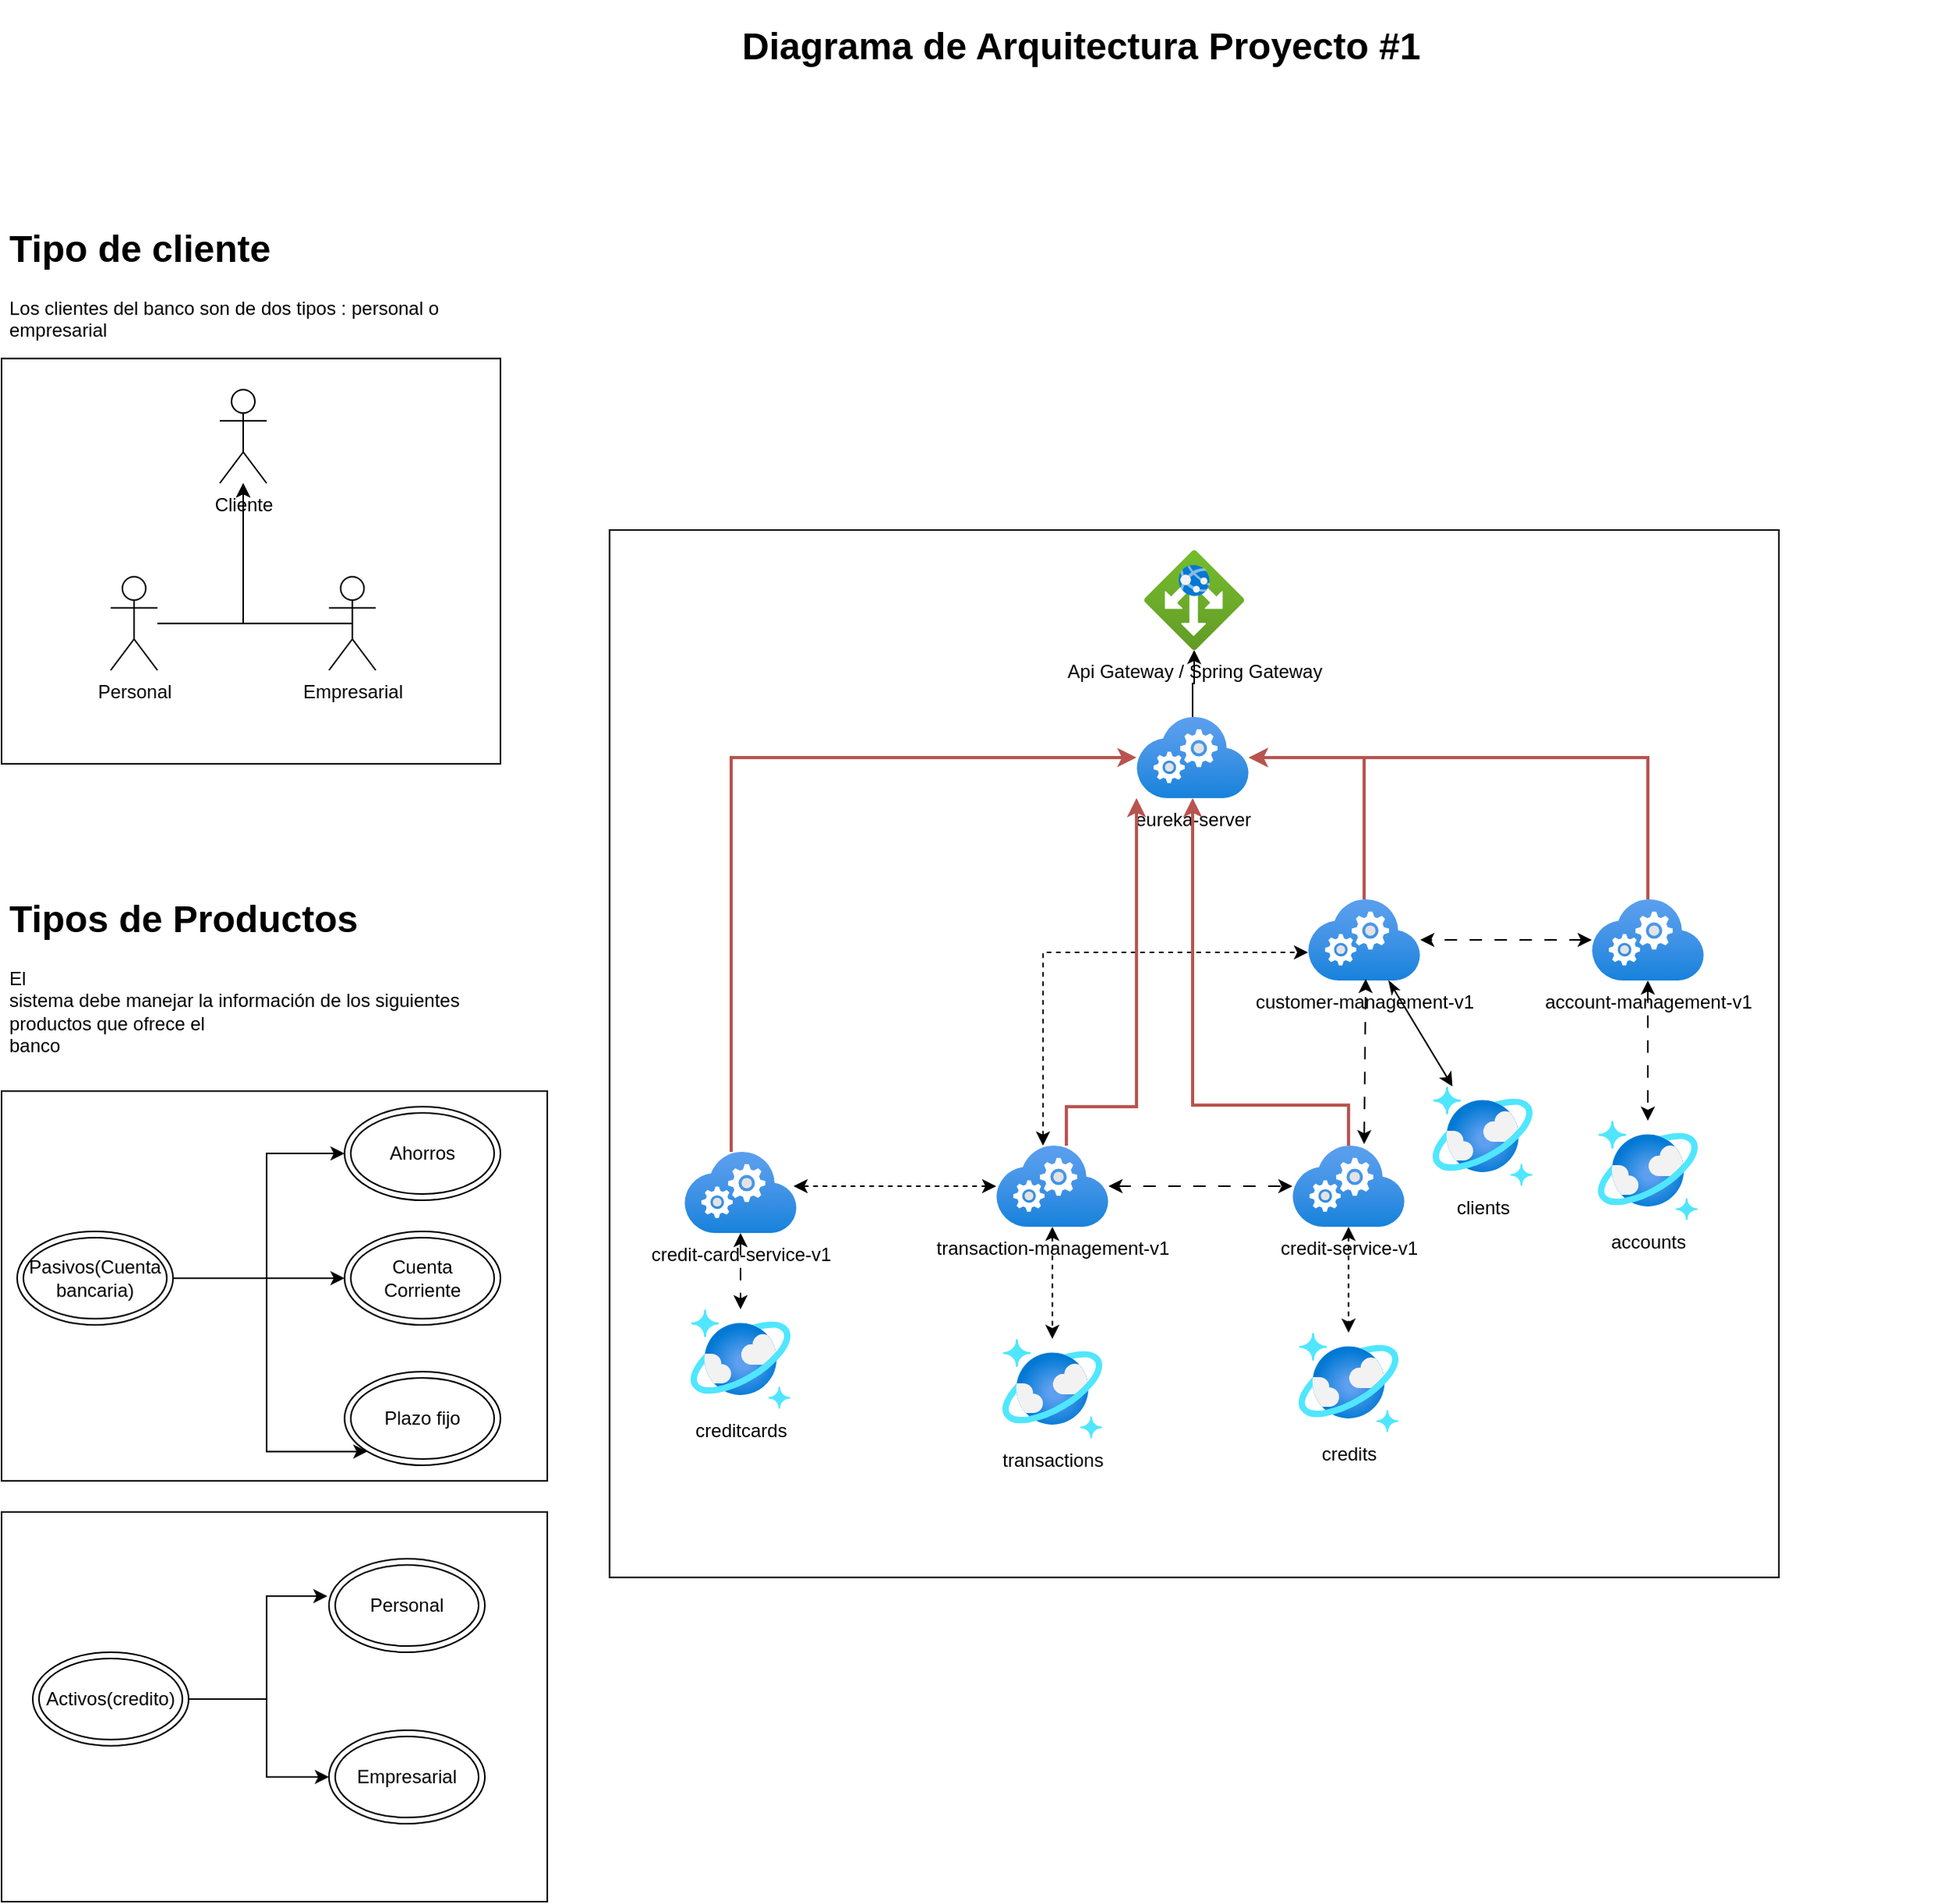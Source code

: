 <mxfile version="22.0.4" type="device">
  <diagram name="Página-1" id="-X11c9aHxKl_7VHZbHps">
    <mxGraphModel dx="2481" dy="1093" grid="1" gridSize="10" guides="1" tooltips="1" connect="1" arrows="1" fold="1" page="1" pageScale="1" pageWidth="827" pageHeight="1169" math="0" shadow="0">
      <root>
        <mxCell id="0" />
        <mxCell id="1" parent="0" />
        <mxCell id="nKFQiTVfHHNMh1_5JLaG-30" value="" style="rounded=0;whiteSpace=wrap;html=1;" parent="1" vertex="1">
          <mxGeometry x="70" y="710" width="350" height="250" as="geometry" />
        </mxCell>
        <mxCell id="nKFQiTVfHHNMh1_5JLaG-33" value="" style="group" parent="1" vertex="1" connectable="0">
          <mxGeometry x="70" y="150" width="320" height="350" as="geometry" />
        </mxCell>
        <mxCell id="nKFQiTVfHHNMh1_5JLaG-31" value="&lt;h1&gt;Tipo de cliente&lt;/h1&gt;&lt;p&gt;Los clientes del banco son de dos tipos : personal o empresarial&lt;/p&gt;" style="text;html=1;strokeColor=none;fillColor=none;spacing=5;spacingTop=-20;whiteSpace=wrap;overflow=hidden;rounded=0;" parent="nKFQiTVfHHNMh1_5JLaG-33" vertex="1">
          <mxGeometry width="320" height="90" as="geometry" />
        </mxCell>
        <mxCell id="nKFQiTVfHHNMh1_5JLaG-32" value="" style="group" parent="nKFQiTVfHHNMh1_5JLaG-33" vertex="1" connectable="0">
          <mxGeometry y="90" width="320" height="260" as="geometry" />
        </mxCell>
        <mxCell id="nKFQiTVfHHNMh1_5JLaG-28" value="" style="rounded=0;whiteSpace=wrap;html=1;" parent="nKFQiTVfHHNMh1_5JLaG-32" vertex="1">
          <mxGeometry width="320" height="260" as="geometry" />
        </mxCell>
        <mxCell id="nKFQiTVfHHNMh1_5JLaG-6" value="Cliente" style="shape=umlActor;verticalLabelPosition=bottom;verticalAlign=top;html=1;outlineConnect=0;" parent="nKFQiTVfHHNMh1_5JLaG-32" vertex="1">
          <mxGeometry x="140" y="20" width="30" height="60" as="geometry" />
        </mxCell>
        <mxCell id="nKFQiTVfHHNMh1_5JLaG-12" style="edgeStyle=orthogonalEdgeStyle;rounded=0;orthogonalLoop=1;jettySize=auto;html=1;" parent="nKFQiTVfHHNMh1_5JLaG-32" source="nKFQiTVfHHNMh1_5JLaG-8" target="nKFQiTVfHHNMh1_5JLaG-6" edge="1">
          <mxGeometry relative="1" as="geometry" />
        </mxCell>
        <mxCell id="nKFQiTVfHHNMh1_5JLaG-8" value="Personal" style="shape=umlActor;verticalLabelPosition=bottom;verticalAlign=top;html=1;outlineConnect=0;" parent="nKFQiTVfHHNMh1_5JLaG-32" vertex="1">
          <mxGeometry x="70" y="140" width="30" height="60" as="geometry" />
        </mxCell>
        <mxCell id="nKFQiTVfHHNMh1_5JLaG-13" style="edgeStyle=orthogonalEdgeStyle;rounded=0;orthogonalLoop=1;jettySize=auto;html=1;exitX=0.5;exitY=0.5;exitDx=0;exitDy=0;exitPerimeter=0;" parent="nKFQiTVfHHNMh1_5JLaG-32" source="nKFQiTVfHHNMh1_5JLaG-9" target="nKFQiTVfHHNMh1_5JLaG-6" edge="1">
          <mxGeometry relative="1" as="geometry" />
        </mxCell>
        <mxCell id="nKFQiTVfHHNMh1_5JLaG-9" value="Empresarial" style="shape=umlActor;verticalLabelPosition=bottom;verticalAlign=top;html=1;outlineConnect=0;" parent="nKFQiTVfHHNMh1_5JLaG-32" vertex="1">
          <mxGeometry x="210" y="140" width="30" height="60" as="geometry" />
        </mxCell>
        <mxCell id="nKFQiTVfHHNMh1_5JLaG-34" value="&lt;h1&gt;Tipos de Productos&lt;/h1&gt;El&lt;br/&gt;sistema debe manejar la información de los siguientes productos que ofrece el&lt;br/&gt;banco" style="text;html=1;strokeColor=none;fillColor=none;spacing=5;spacingTop=-20;whiteSpace=wrap;overflow=hidden;rounded=0;" parent="1" vertex="1">
          <mxGeometry x="70" y="580" width="320" height="120" as="geometry" />
        </mxCell>
        <mxCell id="nKFQiTVfHHNMh1_5JLaG-35" value="" style="group" parent="1" vertex="1" connectable="0">
          <mxGeometry x="80" y="720" width="310" height="230" as="geometry" />
        </mxCell>
        <mxCell id="nKFQiTVfHHNMh1_5JLaG-14" value="Pasivos(Cuenta bancaria)" style="ellipse;shape=doubleEllipse;whiteSpace=wrap;html=1;" parent="nKFQiTVfHHNMh1_5JLaG-35" vertex="1">
          <mxGeometry y="80" width="100" height="60" as="geometry" />
        </mxCell>
        <mxCell id="nKFQiTVfHHNMh1_5JLaG-15" value="Ahorros" style="ellipse;shape=doubleEllipse;whiteSpace=wrap;html=1;" parent="nKFQiTVfHHNMh1_5JLaG-35" vertex="1">
          <mxGeometry x="210" width="100" height="60" as="geometry" />
        </mxCell>
        <mxCell id="nKFQiTVfHHNMh1_5JLaG-18" style="edgeStyle=orthogonalEdgeStyle;rounded=0;orthogonalLoop=1;jettySize=auto;html=1;entryX=0;entryY=0.5;entryDx=0;entryDy=0;" parent="nKFQiTVfHHNMh1_5JLaG-35" source="nKFQiTVfHHNMh1_5JLaG-14" target="nKFQiTVfHHNMh1_5JLaG-15" edge="1">
          <mxGeometry relative="1" as="geometry">
            <Array as="points">
              <mxPoint x="160" y="110" />
              <mxPoint x="160" y="30" />
            </Array>
          </mxGeometry>
        </mxCell>
        <mxCell id="nKFQiTVfHHNMh1_5JLaG-16" value="Cuenta Corriente" style="ellipse;shape=doubleEllipse;whiteSpace=wrap;html=1;" parent="nKFQiTVfHHNMh1_5JLaG-35" vertex="1">
          <mxGeometry x="210" y="80" width="100" height="60" as="geometry" />
        </mxCell>
        <mxCell id="nKFQiTVfHHNMh1_5JLaG-19" style="edgeStyle=orthogonalEdgeStyle;rounded=0;orthogonalLoop=1;jettySize=auto;html=1;" parent="nKFQiTVfHHNMh1_5JLaG-35" source="nKFQiTVfHHNMh1_5JLaG-14" target="nKFQiTVfHHNMh1_5JLaG-16" edge="1">
          <mxGeometry relative="1" as="geometry" />
        </mxCell>
        <mxCell id="nKFQiTVfHHNMh1_5JLaG-17" value="Plazo fijo" style="ellipse;shape=doubleEllipse;whiteSpace=wrap;html=1;" parent="nKFQiTVfHHNMh1_5JLaG-35" vertex="1">
          <mxGeometry x="210" y="170" width="100" height="60" as="geometry" />
        </mxCell>
        <mxCell id="nKFQiTVfHHNMh1_5JLaG-20" style="edgeStyle=orthogonalEdgeStyle;rounded=0;orthogonalLoop=1;jettySize=auto;html=1;entryX=0;entryY=1;entryDx=0;entryDy=0;" parent="nKFQiTVfHHNMh1_5JLaG-35" source="nKFQiTVfHHNMh1_5JLaG-14" target="nKFQiTVfHHNMh1_5JLaG-17" edge="1">
          <mxGeometry relative="1" as="geometry">
            <Array as="points">
              <mxPoint x="160" y="110" />
              <mxPoint x="160" y="221" />
            </Array>
          </mxGeometry>
        </mxCell>
        <mxCell id="nKFQiTVfHHNMh1_5JLaG-36" value="" style="rounded=0;whiteSpace=wrap;html=1;" parent="1" vertex="1">
          <mxGeometry x="70" y="980" width="350" height="250" as="geometry" />
        </mxCell>
        <mxCell id="nKFQiTVfHHNMh1_5JLaG-38" value="" style="group" parent="1" vertex="1" connectable="0">
          <mxGeometry x="90" y="1010" width="290" height="170" as="geometry" />
        </mxCell>
        <mxCell id="nKFQiTVfHHNMh1_5JLaG-24" value="Activos(credito)" style="ellipse;shape=doubleEllipse;whiteSpace=wrap;html=1;" parent="nKFQiTVfHHNMh1_5JLaG-38" vertex="1">
          <mxGeometry y="60" width="100" height="60" as="geometry" />
        </mxCell>
        <mxCell id="nKFQiTVfHHNMh1_5JLaG-25" value="Personal" style="ellipse;shape=doubleEllipse;whiteSpace=wrap;html=1;" parent="nKFQiTVfHHNMh1_5JLaG-38" vertex="1">
          <mxGeometry x="190" width="100" height="60" as="geometry" />
        </mxCell>
        <mxCell id="nKFQiTVfHHNMh1_5JLaG-37" style="edgeStyle=orthogonalEdgeStyle;rounded=0;orthogonalLoop=1;jettySize=auto;html=1;entryX=-0.01;entryY=0.4;entryDx=0;entryDy=0;entryPerimeter=0;" parent="nKFQiTVfHHNMh1_5JLaG-38" source="nKFQiTVfHHNMh1_5JLaG-24" target="nKFQiTVfHHNMh1_5JLaG-25" edge="1">
          <mxGeometry relative="1" as="geometry">
            <Array as="points">
              <mxPoint x="150" y="90" />
              <mxPoint x="150" y="24" />
            </Array>
          </mxGeometry>
        </mxCell>
        <mxCell id="nKFQiTVfHHNMh1_5JLaG-26" value="Empresarial" style="ellipse;shape=doubleEllipse;whiteSpace=wrap;html=1;" parent="nKFQiTVfHHNMh1_5JLaG-38" vertex="1">
          <mxGeometry x="190" y="110" width="100" height="60" as="geometry" />
        </mxCell>
        <mxCell id="nKFQiTVfHHNMh1_5JLaG-22" style="edgeStyle=orthogonalEdgeStyle;rounded=0;orthogonalLoop=1;jettySize=auto;html=1;entryX=0;entryY=0.5;entryDx=0;entryDy=0;" parent="nKFQiTVfHHNMh1_5JLaG-38" source="nKFQiTVfHHNMh1_5JLaG-24" target="nKFQiTVfHHNMh1_5JLaG-26" edge="1">
          <mxGeometry relative="1" as="geometry">
            <mxPoint x="71" y="110" as="sourcePoint" />
            <mxPoint x="231" y="200" as="targetPoint" />
            <Array as="points">
              <mxPoint x="150" y="90" />
              <mxPoint x="150" y="140" />
            </Array>
          </mxGeometry>
        </mxCell>
        <mxCell id="RCFIxVPjN4FZySn3sPfs-48" value="" style="group" parent="1" vertex="1" connectable="0">
          <mxGeometry x="460" y="350" width="750" height="672" as="geometry" />
        </mxCell>
        <mxCell id="RCFIxVPjN4FZySn3sPfs-36" value="" style="rounded=0;whiteSpace=wrap;html=1;" parent="RCFIxVPjN4FZySn3sPfs-48" vertex="1">
          <mxGeometry width="750" height="672" as="geometry" />
        </mxCell>
        <mxCell id="RCFIxVPjN4FZySn3sPfs-1" value="credit-card-service-v1" style="image;aspect=fixed;html=1;points=[];align=center;fontSize=12;image=img/lib/azure2/compute/Cloud_Services_Classic.svg;" parent="RCFIxVPjN4FZySn3sPfs-48" vertex="1">
          <mxGeometry x="48" y="399" width="72" height="52" as="geometry" />
        </mxCell>
        <mxCell id="RCFIxVPjN4FZySn3sPfs-2" value="customer-management-v1" style="image;aspect=fixed;html=1;points=[];align=center;fontSize=12;image=img/lib/azure2/compute/Cloud_Services_Classic.svg;" parent="RCFIxVPjN4FZySn3sPfs-48" vertex="1">
          <mxGeometry x="448" y="237" width="72" height="52" as="geometry" />
        </mxCell>
        <mxCell id="RCFIxVPjN4FZySn3sPfs-30" style="edgeStyle=orthogonalEdgeStyle;rounded=0;orthogonalLoop=1;jettySize=auto;html=1;dashed=1;dashPattern=8 8;startArrow=classic;startFill=1;" parent="RCFIxVPjN4FZySn3sPfs-48" source="RCFIxVPjN4FZySn3sPfs-3" target="RCFIxVPjN4FZySn3sPfs-2" edge="1">
          <mxGeometry relative="1" as="geometry" />
        </mxCell>
        <mxCell id="RCFIxVPjN4FZySn3sPfs-3" value="account-management-v1" style="image;aspect=fixed;html=1;points=[];align=center;fontSize=12;image=img/lib/azure2/compute/Cloud_Services_Classic.svg;" parent="RCFIxVPjN4FZySn3sPfs-48" vertex="1">
          <mxGeometry x="630" y="237" width="72" height="52" as="geometry" />
        </mxCell>
        <mxCell id="RCFIxVPjN4FZySn3sPfs-8" value="transaction-management-v1" style="image;aspect=fixed;html=1;points=[];align=center;fontSize=12;image=img/lib/azure2/compute/Cloud_Services_Classic.svg;" parent="RCFIxVPjN4FZySn3sPfs-48" vertex="1">
          <mxGeometry x="248" y="395" width="72" height="52" as="geometry" />
        </mxCell>
        <mxCell id="RCFIxVPjN4FZySn3sPfs-31" style="rounded=0;orthogonalLoop=1;jettySize=auto;html=1;elbow=vertical;entryX=0.514;entryY=0.981;entryDx=0;entryDy=0;entryPerimeter=0;exitX=0.639;exitY=-0.019;exitDx=0;exitDy=0;exitPerimeter=0;dashed=1;dashPattern=8 8;startArrow=classic;startFill=1;" parent="RCFIxVPjN4FZySn3sPfs-48" source="RCFIxVPjN4FZySn3sPfs-9" target="RCFIxVPjN4FZySn3sPfs-2" edge="1">
          <mxGeometry relative="1" as="geometry" />
        </mxCell>
        <mxCell id="RCFIxVPjN4FZySn3sPfs-9" value="credit-service-v1" style="image;aspect=fixed;html=1;points=[];align=center;fontSize=12;image=img/lib/azure2/compute/Cloud_Services_Classic.svg;" parent="RCFIxVPjN4FZySn3sPfs-48" vertex="1">
          <mxGeometry x="438" y="395" width="72" height="52" as="geometry" />
        </mxCell>
        <mxCell id="RCFIxVPjN4FZySn3sPfs-33" style="edgeStyle=orthogonalEdgeStyle;rounded=0;orthogonalLoop=1;jettySize=auto;html=1;dashed=1;dashPattern=8 8;startArrow=classic;startFill=1;" parent="RCFIxVPjN4FZySn3sPfs-48" source="RCFIxVPjN4FZySn3sPfs-8" target="RCFIxVPjN4FZySn3sPfs-9" edge="1">
          <mxGeometry relative="1" as="geometry" />
        </mxCell>
        <mxCell id="RCFIxVPjN4FZySn3sPfs-11" value="creditcards" style="image;aspect=fixed;html=1;points=[];align=center;fontSize=12;image=img/lib/azure2/databases/Azure_Cosmos_DB.svg;" parent="RCFIxVPjN4FZySn3sPfs-48" vertex="1">
          <mxGeometry x="52" y="500" width="64" height="64" as="geometry" />
        </mxCell>
        <mxCell id="RCFIxVPjN4FZySn3sPfs-12" style="edgeStyle=orthogonalEdgeStyle;rounded=0;orthogonalLoop=1;jettySize=auto;html=1;dashed=1;dashPattern=8 8;startArrow=classic;startFill=1;" parent="RCFIxVPjN4FZySn3sPfs-48" source="RCFIxVPjN4FZySn3sPfs-1" target="RCFIxVPjN4FZySn3sPfs-11" edge="1">
          <mxGeometry relative="1" as="geometry" />
        </mxCell>
        <mxCell id="RCFIxVPjN4FZySn3sPfs-13" value="transactions" style="image;aspect=fixed;html=1;points=[];align=center;fontSize=12;image=img/lib/azure2/databases/Azure_Cosmos_DB.svg;" parent="RCFIxVPjN4FZySn3sPfs-48" vertex="1">
          <mxGeometry x="252" y="519" width="64" height="64" as="geometry" />
        </mxCell>
        <mxCell id="RCFIxVPjN4FZySn3sPfs-14" style="edgeStyle=orthogonalEdgeStyle;rounded=0;orthogonalLoop=1;jettySize=auto;html=1;dashed=1;startArrow=classic;startFill=1;" parent="RCFIxVPjN4FZySn3sPfs-48" source="RCFIxVPjN4FZySn3sPfs-8" target="RCFIxVPjN4FZySn3sPfs-13" edge="1">
          <mxGeometry relative="1" as="geometry" />
        </mxCell>
        <mxCell id="RCFIxVPjN4FZySn3sPfs-15" value="accounts" style="image;aspect=fixed;html=1;points=[];align=center;fontSize=12;image=img/lib/azure2/databases/Azure_Cosmos_DB.svg;" parent="RCFIxVPjN4FZySn3sPfs-48" vertex="1">
          <mxGeometry x="634" y="379" width="64" height="64" as="geometry" />
        </mxCell>
        <mxCell id="RCFIxVPjN4FZySn3sPfs-16" style="rounded=0;orthogonalLoop=1;jettySize=auto;html=1;dashed=1;dashPattern=8 8;startArrow=classic;startFill=1;" parent="RCFIxVPjN4FZySn3sPfs-48" source="RCFIxVPjN4FZySn3sPfs-3" target="RCFIxVPjN4FZySn3sPfs-15" edge="1">
          <mxGeometry relative="1" as="geometry" />
        </mxCell>
        <mxCell id="RCFIxVPjN4FZySn3sPfs-17" value="credits" style="image;aspect=fixed;html=1;points=[];align=center;fontSize=12;image=img/lib/azure2/databases/Azure_Cosmos_DB.svg;" parent="RCFIxVPjN4FZySn3sPfs-48" vertex="1">
          <mxGeometry x="442" y="515" width="64" height="64" as="geometry" />
        </mxCell>
        <mxCell id="RCFIxVPjN4FZySn3sPfs-19" value="clients" style="image;aspect=fixed;html=1;points=[];align=center;fontSize=12;image=img/lib/azure2/databases/Azure_Cosmos_DB.svg;" parent="RCFIxVPjN4FZySn3sPfs-48" vertex="1">
          <mxGeometry x="528" y="357" width="64" height="64" as="geometry" />
        </mxCell>
        <mxCell id="RCFIxVPjN4FZySn3sPfs-18" style="edgeStyle=orthogonalEdgeStyle;rounded=0;orthogonalLoop=1;jettySize=auto;html=1;dashed=1;startArrow=classic;startFill=1;" parent="RCFIxVPjN4FZySn3sPfs-48" source="RCFIxVPjN4FZySn3sPfs-9" target="RCFIxVPjN4FZySn3sPfs-17" edge="1">
          <mxGeometry relative="1" as="geometry" />
        </mxCell>
        <mxCell id="RCFIxVPjN4FZySn3sPfs-32" style="edgeStyle=orthogonalEdgeStyle;rounded=0;orthogonalLoop=1;jettySize=auto;html=1;entryX=0;entryY=0.654;entryDx=0;entryDy=0;entryPerimeter=0;dashed=1;strokeWidth=1;startArrow=classic;startFill=1;" parent="RCFIxVPjN4FZySn3sPfs-48" source="RCFIxVPjN4FZySn3sPfs-8" target="RCFIxVPjN4FZySn3sPfs-2" edge="1">
          <mxGeometry relative="1" as="geometry">
            <Array as="points">
              <mxPoint x="278" y="271" />
            </Array>
          </mxGeometry>
        </mxCell>
        <mxCell id="RCFIxVPjN4FZySn3sPfs-20" style="rounded=0;orthogonalLoop=1;jettySize=auto;html=1;startArrow=classicThin;startFill=1;" parent="RCFIxVPjN4FZySn3sPfs-48" source="RCFIxVPjN4FZySn3sPfs-2" target="RCFIxVPjN4FZySn3sPfs-19" edge="1">
          <mxGeometry relative="1" as="geometry" />
        </mxCell>
        <mxCell id="RCFIxVPjN4FZySn3sPfs-34" style="edgeStyle=orthogonalEdgeStyle;rounded=0;orthogonalLoop=1;jettySize=auto;html=1;entryX=0.972;entryY=0.423;entryDx=0;entryDy=0;entryPerimeter=0;dashed=1;strokeWidth=1;endArrow=classic;endFill=1;strokeColor=default;startArrow=classic;startFill=1;" parent="RCFIxVPjN4FZySn3sPfs-48" source="RCFIxVPjN4FZySn3sPfs-8" target="RCFIxVPjN4FZySn3sPfs-1" edge="1">
          <mxGeometry relative="1" as="geometry" />
        </mxCell>
        <mxCell id="RCFIxVPjN4FZySn3sPfs-35" value="eureka-server" style="image;aspect=fixed;html=1;points=[];align=center;fontSize=12;image=img/lib/azure2/compute/Cloud_Services_Classic.svg;" parent="RCFIxVPjN4FZySn3sPfs-48" vertex="1">
          <mxGeometry x="338" y="120" width="72" height="52" as="geometry" />
        </mxCell>
        <mxCell id="RCFIxVPjN4FZySn3sPfs-39" style="edgeStyle=orthogonalEdgeStyle;rounded=0;orthogonalLoop=1;jettySize=auto;html=1;fillColor=#f8cecc;strokeColor=#b85450;gradientColor=#ea6b66;strokeWidth=2;" parent="RCFIxVPjN4FZySn3sPfs-48" source="RCFIxVPjN4FZySn3sPfs-1" target="RCFIxVPjN4FZySn3sPfs-35" edge="1">
          <mxGeometry relative="1" as="geometry">
            <Array as="points">
              <mxPoint x="78" y="146" />
            </Array>
          </mxGeometry>
        </mxCell>
        <mxCell id="RCFIxVPjN4FZySn3sPfs-42" style="edgeStyle=orthogonalEdgeStyle;rounded=0;orthogonalLoop=1;jettySize=auto;html=1;fillColor=#f8cecc;gradientColor=#ea6b66;strokeColor=#b85450;strokeWidth=2;" parent="RCFIxVPjN4FZySn3sPfs-48" source="RCFIxVPjN4FZySn3sPfs-2" target="RCFIxVPjN4FZySn3sPfs-35" edge="1">
          <mxGeometry relative="1" as="geometry">
            <Array as="points">
              <mxPoint x="484" y="146" />
            </Array>
          </mxGeometry>
        </mxCell>
        <mxCell id="RCFIxVPjN4FZySn3sPfs-43" style="edgeStyle=orthogonalEdgeStyle;rounded=0;orthogonalLoop=1;jettySize=auto;html=1;fillColor=#f8cecc;gradientColor=#ea6b66;strokeColor=#b85450;strokeWidth=2;" parent="RCFIxVPjN4FZySn3sPfs-48" source="RCFIxVPjN4FZySn3sPfs-3" target="RCFIxVPjN4FZySn3sPfs-35" edge="1">
          <mxGeometry relative="1" as="geometry">
            <Array as="points">
              <mxPoint x="666" y="146" />
            </Array>
          </mxGeometry>
        </mxCell>
        <mxCell id="RCFIxVPjN4FZySn3sPfs-40" style="edgeStyle=orthogonalEdgeStyle;rounded=0;orthogonalLoop=1;jettySize=auto;html=1;exitX=0.625;exitY=0;exitDx=0;exitDy=0;exitPerimeter=0;fillColor=#f8cecc;gradientColor=#ea6b66;strokeColor=#b85450;strokeWidth=2;" parent="RCFIxVPjN4FZySn3sPfs-48" source="RCFIxVPjN4FZySn3sPfs-8" target="RCFIxVPjN4FZySn3sPfs-35" edge="1">
          <mxGeometry relative="1" as="geometry">
            <Array as="points">
              <mxPoint x="293" y="370" />
              <mxPoint x="338" y="370" />
            </Array>
          </mxGeometry>
        </mxCell>
        <mxCell id="RCFIxVPjN4FZySn3sPfs-41" style="edgeStyle=orthogonalEdgeStyle;rounded=0;orthogonalLoop=1;jettySize=auto;html=1;fillColor=#f8cecc;gradientColor=#ea6b66;strokeColor=#b85450;strokeWidth=2;" parent="RCFIxVPjN4FZySn3sPfs-48" source="RCFIxVPjN4FZySn3sPfs-9" target="RCFIxVPjN4FZySn3sPfs-35" edge="1">
          <mxGeometry relative="1" as="geometry">
            <Array as="points">
              <mxPoint x="474" y="369" />
              <mxPoint x="374" y="369" />
            </Array>
          </mxGeometry>
        </mxCell>
        <mxCell id="RCFIxVPjN4FZySn3sPfs-46" value="Api Gateway / Spring Gateway" style="image;aspect=fixed;html=1;points=[];align=center;fontSize=12;image=img/lib/azure2/networking/Application_Gateways.svg;" parent="RCFIxVPjN4FZySn3sPfs-48" vertex="1">
          <mxGeometry x="343" y="13" width="64" height="64" as="geometry" />
        </mxCell>
        <mxCell id="RCFIxVPjN4FZySn3sPfs-47" style="edgeStyle=orthogonalEdgeStyle;rounded=0;orthogonalLoop=1;jettySize=auto;html=1;" parent="RCFIxVPjN4FZySn3sPfs-48" source="RCFIxVPjN4FZySn3sPfs-35" target="RCFIxVPjN4FZySn3sPfs-46" edge="1">
          <mxGeometry relative="1" as="geometry" />
        </mxCell>
        <mxCell id="EY5daQs1NWzvpDhGL9K3-1" value="&lt;h1&gt;&lt;span style=&quot;background-color: initial;&quot;&gt;Diagrama de Arquitectura Proyecto #1&lt;/span&gt;&lt;br&gt;&lt;/h1&gt;" style="text;html=1;strokeColor=none;fillColor=none;spacing=5;spacingTop=-20;whiteSpace=wrap;overflow=hidden;rounded=0;" vertex="1" parent="1">
          <mxGeometry x="540" y="20" width="782" height="120" as="geometry" />
        </mxCell>
      </root>
    </mxGraphModel>
  </diagram>
</mxfile>
